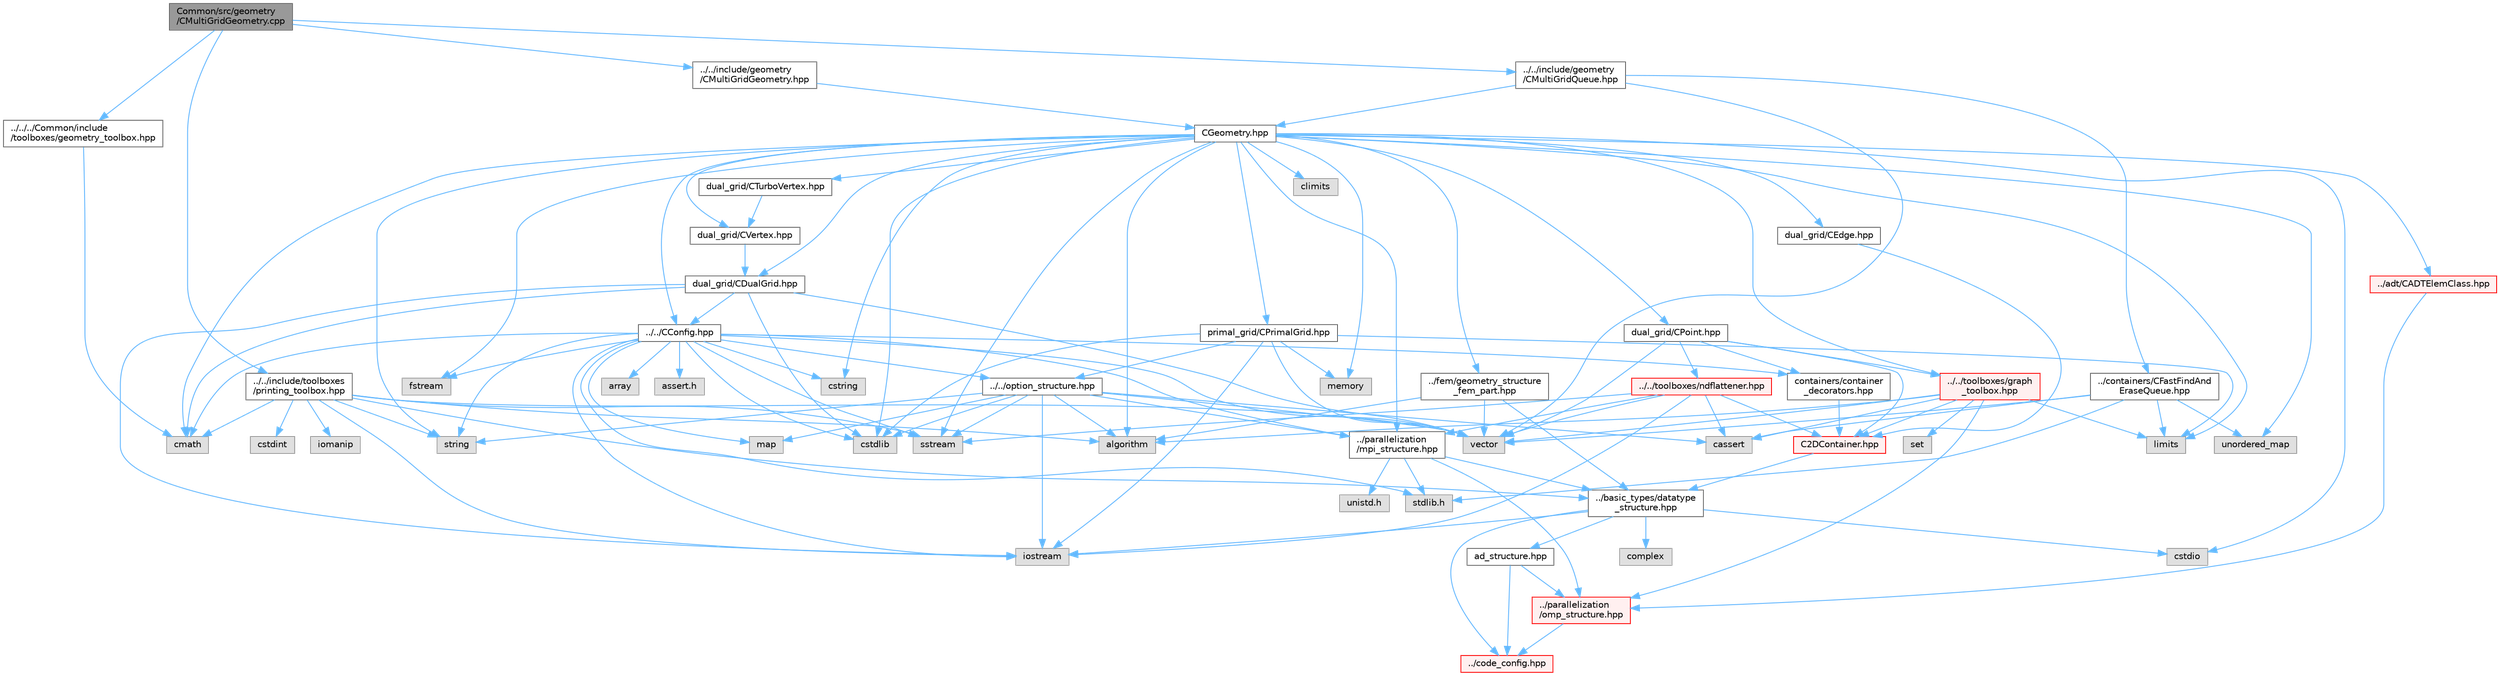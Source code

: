 digraph "Common/src/geometry/CMultiGridGeometry.cpp"
{
 // LATEX_PDF_SIZE
  bgcolor="transparent";
  edge [fontname=Helvetica,fontsize=10,labelfontname=Helvetica,labelfontsize=10];
  node [fontname=Helvetica,fontsize=10,shape=box,height=0.2,width=0.4];
  Node1 [id="Node000001",label="Common/src/geometry\l/CMultiGridGeometry.cpp",height=0.2,width=0.4,color="gray40", fillcolor="grey60", style="filled", fontcolor="black",tooltip="Implementation of the multigrid geometry class."];
  Node1 -> Node2 [id="edge1_Node000001_Node000002",color="steelblue1",style="solid",tooltip=" "];
  Node2 [id="Node000002",label="../../include/geometry\l/CMultiGridGeometry.hpp",height=0.2,width=0.4,color="grey40", fillcolor="white", style="filled",URL="$CMultiGridGeometry_8hpp.html",tooltip="Headers of the multigrid geometry class."];
  Node2 -> Node3 [id="edge2_Node000002_Node000003",color="steelblue1",style="solid",tooltip=" "];
  Node3 [id="Node000003",label="CGeometry.hpp",height=0.2,width=0.4,color="grey40", fillcolor="white", style="filled",URL="$CGeometry_8hpp.html",tooltip="Headers of the main subroutines for creating the geometrical structure. The subroutines and functions..."];
  Node3 -> Node4 [id="edge3_Node000003_Node000004",color="steelblue1",style="solid",tooltip=" "];
  Node4 [id="Node000004",label="limits",height=0.2,width=0.4,color="grey60", fillcolor="#E0E0E0", style="filled",tooltip=" "];
  Node3 -> Node5 [id="edge4_Node000003_Node000005",color="steelblue1",style="solid",tooltip=" "];
  Node5 [id="Node000005",label="../parallelization\l/mpi_structure.hpp",height=0.2,width=0.4,color="grey40", fillcolor="white", style="filled",URL="$mpi__structure_8hpp.html",tooltip="Headers of the mpi interface for generalized datatypes. The subroutines and functions are in the mpi_..."];
  Node5 -> Node6 [id="edge5_Node000005_Node000006",color="steelblue1",style="solid",tooltip=" "];
  Node6 [id="Node000006",label="stdlib.h",height=0.2,width=0.4,color="grey60", fillcolor="#E0E0E0", style="filled",tooltip=" "];
  Node5 -> Node7 [id="edge6_Node000005_Node000007",color="steelblue1",style="solid",tooltip=" "];
  Node7 [id="Node000007",label="../basic_types/datatype\l_structure.hpp",height=0.2,width=0.4,color="grey40", fillcolor="white", style="filled",URL="$datatype__structure_8hpp.html",tooltip="Headers for generalized datatypes, defines an interface for AD types."];
  Node7 -> Node8 [id="edge7_Node000007_Node000008",color="steelblue1",style="solid",tooltip=" "];
  Node8 [id="Node000008",label="iostream",height=0.2,width=0.4,color="grey60", fillcolor="#E0E0E0", style="filled",tooltip=" "];
  Node7 -> Node9 [id="edge8_Node000007_Node000009",color="steelblue1",style="solid",tooltip=" "];
  Node9 [id="Node000009",label="complex",height=0.2,width=0.4,color="grey60", fillcolor="#E0E0E0", style="filled",tooltip=" "];
  Node7 -> Node10 [id="edge9_Node000007_Node000010",color="steelblue1",style="solid",tooltip=" "];
  Node10 [id="Node000010",label="cstdio",height=0.2,width=0.4,color="grey60", fillcolor="#E0E0E0", style="filled",tooltip=" "];
  Node7 -> Node11 [id="edge10_Node000007_Node000011",color="steelblue1",style="solid",tooltip=" "];
  Node11 [id="Node000011",label="../code_config.hpp",height=0.2,width=0.4,color="red", fillcolor="#FFF0F0", style="filled",URL="$code__config_8hpp.html",tooltip="Header file for collecting common macros, definitions and type configurations."];
  Node7 -> Node13 [id="edge11_Node000007_Node000013",color="steelblue1",style="solid",tooltip=" "];
  Node13 [id="Node000013",label="ad_structure.hpp",height=0.2,width=0.4,color="grey40", fillcolor="white", style="filled",URL="$ad__structure_8hpp.html",tooltip="Main routines for the algorithmic differentiation (AD) structure."];
  Node13 -> Node11 [id="edge12_Node000013_Node000011",color="steelblue1",style="solid",tooltip=" "];
  Node13 -> Node14 [id="edge13_Node000013_Node000014",color="steelblue1",style="solid",tooltip=" "];
  Node14 [id="Node000014",label="../parallelization\l/omp_structure.hpp",height=0.2,width=0.4,color="red", fillcolor="#FFF0F0", style="filled",URL="$omp__structure_8hpp.html",tooltip="OpenMP interface header, provides compatibility functions if the code is built without OpenMP support..."];
  Node14 -> Node11 [id="edge14_Node000014_Node000011",color="steelblue1",style="solid",tooltip=" "];
  Node5 -> Node17 [id="edge15_Node000005_Node000017",color="steelblue1",style="solid",tooltip=" "];
  Node17 [id="Node000017",label="unistd.h",height=0.2,width=0.4,color="grey60", fillcolor="#E0E0E0", style="filled",tooltip=" "];
  Node5 -> Node14 [id="edge16_Node000005_Node000014",color="steelblue1",style="solid",tooltip=" "];
  Node3 -> Node18 [id="edge17_Node000003_Node000018",color="steelblue1",style="solid",tooltip=" "];
  Node18 [id="Node000018",label="string",height=0.2,width=0.4,color="grey60", fillcolor="#E0E0E0", style="filled",tooltip=" "];
  Node3 -> Node19 [id="edge18_Node000003_Node000019",color="steelblue1",style="solid",tooltip=" "];
  Node19 [id="Node000019",label="fstream",height=0.2,width=0.4,color="grey60", fillcolor="#E0E0E0", style="filled",tooltip=" "];
  Node3 -> Node20 [id="edge19_Node000003_Node000020",color="steelblue1",style="solid",tooltip=" "];
  Node20 [id="Node000020",label="sstream",height=0.2,width=0.4,color="grey60", fillcolor="#E0E0E0", style="filled",tooltip=" "];
  Node3 -> Node21 [id="edge20_Node000003_Node000021",color="steelblue1",style="solid",tooltip=" "];
  Node21 [id="Node000021",label="cmath",height=0.2,width=0.4,color="grey60", fillcolor="#E0E0E0", style="filled",tooltip=" "];
  Node3 -> Node22 [id="edge21_Node000003_Node000022",color="steelblue1",style="solid",tooltip=" "];
  Node22 [id="Node000022",label="algorithm",height=0.2,width=0.4,color="grey60", fillcolor="#E0E0E0", style="filled",tooltip=" "];
  Node3 -> Node23 [id="edge22_Node000003_Node000023",color="steelblue1",style="solid",tooltip=" "];
  Node23 [id="Node000023",label="cstring",height=0.2,width=0.4,color="grey60", fillcolor="#E0E0E0", style="filled",tooltip=" "];
  Node3 -> Node10 [id="edge23_Node000003_Node000010",color="steelblue1",style="solid",tooltip=" "];
  Node3 -> Node24 [id="edge24_Node000003_Node000024",color="steelblue1",style="solid",tooltip=" "];
  Node24 [id="Node000024",label="cstdlib",height=0.2,width=0.4,color="grey60", fillcolor="#E0E0E0", style="filled",tooltip=" "];
  Node3 -> Node25 [id="edge25_Node000003_Node000025",color="steelblue1",style="solid",tooltip=" "];
  Node25 [id="Node000025",label="climits",height=0.2,width=0.4,color="grey60", fillcolor="#E0E0E0", style="filled",tooltip=" "];
  Node3 -> Node26 [id="edge26_Node000003_Node000026",color="steelblue1",style="solid",tooltip=" "];
  Node26 [id="Node000026",label="memory",height=0.2,width=0.4,color="grey60", fillcolor="#E0E0E0", style="filled",tooltip=" "];
  Node3 -> Node27 [id="edge27_Node000003_Node000027",color="steelblue1",style="solid",tooltip=" "];
  Node27 [id="Node000027",label="unordered_map",height=0.2,width=0.4,color="grey60", fillcolor="#E0E0E0", style="filled",tooltip=" "];
  Node3 -> Node28 [id="edge28_Node000003_Node000028",color="steelblue1",style="solid",tooltip=" "];
  Node28 [id="Node000028",label="primal_grid/CPrimalGrid.hpp",height=0.2,width=0.4,color="grey40", fillcolor="white", style="filled",URL="$CPrimalGrid_8hpp.html",tooltip="Headers of the main subroutines for storing the primal grid structure. The subroutines and functions ..."];
  Node28 -> Node8 [id="edge29_Node000028_Node000008",color="steelblue1",style="solid",tooltip=" "];
  Node28 -> Node29 [id="edge30_Node000028_Node000029",color="steelblue1",style="solid",tooltip=" "];
  Node29 [id="Node000029",label="vector",height=0.2,width=0.4,color="grey60", fillcolor="#E0E0E0", style="filled",tooltip=" "];
  Node28 -> Node4 [id="edge31_Node000028_Node000004",color="steelblue1",style="solid",tooltip=" "];
  Node28 -> Node24 [id="edge32_Node000028_Node000024",color="steelblue1",style="solid",tooltip=" "];
  Node28 -> Node26 [id="edge33_Node000028_Node000026",color="steelblue1",style="solid",tooltip=" "];
  Node28 -> Node30 [id="edge34_Node000028_Node000030",color="steelblue1",style="solid",tooltip=" "];
  Node30 [id="Node000030",label="../../option_structure.hpp",height=0.2,width=0.4,color="grey40", fillcolor="white", style="filled",URL="$option__structure_8hpp.html",tooltip="Defines classes for referencing options for easy input in CConfig."];
  Node30 -> Node5 [id="edge35_Node000030_Node000005",color="steelblue1",style="solid",tooltip=" "];
  Node30 -> Node8 [id="edge36_Node000030_Node000008",color="steelblue1",style="solid",tooltip=" "];
  Node30 -> Node20 [id="edge37_Node000030_Node000020",color="steelblue1",style="solid",tooltip=" "];
  Node30 -> Node18 [id="edge38_Node000030_Node000018",color="steelblue1",style="solid",tooltip=" "];
  Node30 -> Node29 [id="edge39_Node000030_Node000029",color="steelblue1",style="solid",tooltip=" "];
  Node30 -> Node31 [id="edge40_Node000030_Node000031",color="steelblue1",style="solid",tooltip=" "];
  Node31 [id="Node000031",label="map",height=0.2,width=0.4,color="grey60", fillcolor="#E0E0E0", style="filled",tooltip=" "];
  Node30 -> Node24 [id="edge41_Node000030_Node000024",color="steelblue1",style="solid",tooltip=" "];
  Node30 -> Node22 [id="edge42_Node000030_Node000022",color="steelblue1",style="solid",tooltip=" "];
  Node30 -> Node32 [id="edge43_Node000030_Node000032",color="steelblue1",style="solid",tooltip=" "];
  Node32 [id="Node000032",label="cassert",height=0.2,width=0.4,color="grey60", fillcolor="#E0E0E0", style="filled",tooltip=" "];
  Node3 -> Node33 [id="edge44_Node000003_Node000033",color="steelblue1",style="solid",tooltip=" "];
  Node33 [id="Node000033",label="dual_grid/CDualGrid.hpp",height=0.2,width=0.4,color="grey40", fillcolor="white", style="filled",URL="$CDualGrid_8hpp.html",tooltip="Headers of the main subroutines for doing the complete dual grid structure. The subroutines and funct..."];
  Node33 -> Node21 [id="edge45_Node000033_Node000021",color="steelblue1",style="solid",tooltip=" "];
  Node33 -> Node8 [id="edge46_Node000033_Node000008",color="steelblue1",style="solid",tooltip=" "];
  Node33 -> Node24 [id="edge47_Node000033_Node000024",color="steelblue1",style="solid",tooltip=" "];
  Node33 -> Node29 [id="edge48_Node000033_Node000029",color="steelblue1",style="solid",tooltip=" "];
  Node33 -> Node34 [id="edge49_Node000033_Node000034",color="steelblue1",style="solid",tooltip=" "];
  Node34 [id="Node000034",label="../../CConfig.hpp",height=0.2,width=0.4,color="grey40", fillcolor="white", style="filled",URL="$CConfig_8hpp.html",tooltip="All the information about the definition of the physical problem. The subroutines and functions are i..."];
  Node34 -> Node5 [id="edge50_Node000034_Node000005",color="steelblue1",style="solid",tooltip=" "];
  Node34 -> Node8 [id="edge51_Node000034_Node000008",color="steelblue1",style="solid",tooltip=" "];
  Node34 -> Node24 [id="edge52_Node000034_Node000024",color="steelblue1",style="solid",tooltip=" "];
  Node34 -> Node19 [id="edge53_Node000034_Node000019",color="steelblue1",style="solid",tooltip=" "];
  Node34 -> Node20 [id="edge54_Node000034_Node000020",color="steelblue1",style="solid",tooltip=" "];
  Node34 -> Node18 [id="edge55_Node000034_Node000018",color="steelblue1",style="solid",tooltip=" "];
  Node34 -> Node23 [id="edge56_Node000034_Node000023",color="steelblue1",style="solid",tooltip=" "];
  Node34 -> Node29 [id="edge57_Node000034_Node000029",color="steelblue1",style="solid",tooltip=" "];
  Node34 -> Node35 [id="edge58_Node000034_Node000035",color="steelblue1",style="solid",tooltip=" "];
  Node35 [id="Node000035",label="array",height=0.2,width=0.4,color="grey60", fillcolor="#E0E0E0", style="filled",tooltip=" "];
  Node34 -> Node6 [id="edge59_Node000034_Node000006",color="steelblue1",style="solid",tooltip=" "];
  Node34 -> Node21 [id="edge60_Node000034_Node000021",color="steelblue1",style="solid",tooltip=" "];
  Node34 -> Node31 [id="edge61_Node000034_Node000031",color="steelblue1",style="solid",tooltip=" "];
  Node34 -> Node36 [id="edge62_Node000034_Node000036",color="steelblue1",style="solid",tooltip=" "];
  Node36 [id="Node000036",label="assert.h",height=0.2,width=0.4,color="grey60", fillcolor="#E0E0E0", style="filled",tooltip=" "];
  Node34 -> Node30 [id="edge63_Node000034_Node000030",color="steelblue1",style="solid",tooltip=" "];
  Node34 -> Node37 [id="edge64_Node000034_Node000037",color="steelblue1",style="solid",tooltip=" "];
  Node37 [id="Node000037",label="containers/container\l_decorators.hpp",height=0.2,width=0.4,color="grey40", fillcolor="white", style="filled",URL="$container__decorators_8hpp.html",tooltip="Collection of small classes that decorate C2DContainer to augment its functionality,..."];
  Node37 -> Node38 [id="edge65_Node000037_Node000038",color="steelblue1",style="solid",tooltip=" "];
  Node38 [id="Node000038",label="C2DContainer.hpp",height=0.2,width=0.4,color="red", fillcolor="#FFF0F0", style="filled",URL="$C2DContainer_8hpp.html",tooltip="A templated vector/matrix object."];
  Node38 -> Node7 [id="edge66_Node000038_Node000007",color="steelblue1",style="solid",tooltip=" "];
  Node3 -> Node47 [id="edge67_Node000003_Node000047",color="steelblue1",style="solid",tooltip=" "];
  Node47 [id="Node000047",label="dual_grid/CPoint.hpp",height=0.2,width=0.4,color="grey40", fillcolor="white", style="filled",URL="$CPoint_8hpp.html",tooltip="Declaration of the point class that stores geometric and adjacency information for dual control volum..."];
  Node47 -> Node38 [id="edge68_Node000047_Node000038",color="steelblue1",style="solid",tooltip=" "];
  Node47 -> Node37 [id="edge69_Node000047_Node000037",color="steelblue1",style="solid",tooltip=" "];
  Node47 -> Node48 [id="edge70_Node000047_Node000048",color="steelblue1",style="solid",tooltip=" "];
  Node48 [id="Node000048",label="../../toolboxes/graph\l_toolbox.hpp",height=0.2,width=0.4,color="red", fillcolor="#FFF0F0", style="filled",URL="$graph__toolbox_8hpp.html",tooltip="Functions and classes to build/represent sparse graphs or sparse patterns."];
  Node48 -> Node38 [id="edge71_Node000048_Node000038",color="steelblue1",style="solid",tooltip=" "];
  Node48 -> Node14 [id="edge72_Node000048_Node000014",color="steelblue1",style="solid",tooltip=" "];
  Node48 -> Node49 [id="edge73_Node000048_Node000049",color="steelblue1",style="solid",tooltip=" "];
  Node49 [id="Node000049",label="set",height=0.2,width=0.4,color="grey60", fillcolor="#E0E0E0", style="filled",tooltip=" "];
  Node48 -> Node29 [id="edge74_Node000048_Node000029",color="steelblue1",style="solid",tooltip=" "];
  Node48 -> Node4 [id="edge75_Node000048_Node000004",color="steelblue1",style="solid",tooltip=" "];
  Node48 -> Node32 [id="edge76_Node000048_Node000032",color="steelblue1",style="solid",tooltip=" "];
  Node48 -> Node22 [id="edge77_Node000048_Node000022",color="steelblue1",style="solid",tooltip=" "];
  Node47 -> Node29 [id="edge78_Node000047_Node000029",color="steelblue1",style="solid",tooltip=" "];
  Node47 -> Node51 [id="edge79_Node000047_Node000051",color="steelblue1",style="solid",tooltip=" "];
  Node51 [id="Node000051",label="../../toolboxes/ndflattener.hpp",height=0.2,width=0.4,color="red", fillcolor="#FFF0F0", style="filled",URL="$ndflattener_8hpp.html",tooltip="Flatten pointer-to-pointer-... arrays for MPI communication."];
  Node51 -> Node32 [id="edge80_Node000051_Node000032",color="steelblue1",style="solid",tooltip=" "];
  Node51 -> Node8 [id="edge81_Node000051_Node000008",color="steelblue1",style="solid",tooltip=" "];
  Node51 -> Node20 [id="edge82_Node000051_Node000020",color="steelblue1",style="solid",tooltip=" "];
  Node51 -> Node29 [id="edge83_Node000051_Node000029",color="steelblue1",style="solid",tooltip=" "];
  Node51 -> Node38 [id="edge84_Node000051_Node000038",color="steelblue1",style="solid",tooltip=" "];
  Node51 -> Node5 [id="edge85_Node000051_Node000005",color="steelblue1",style="solid",tooltip=" "];
  Node3 -> Node52 [id="edge86_Node000003_Node000052",color="steelblue1",style="solid",tooltip=" "];
  Node52 [id="Node000052",label="dual_grid/CEdge.hpp",height=0.2,width=0.4,color="grey40", fillcolor="white", style="filled",URL="$CEdge_8hpp.html",tooltip="Declaration of the edge class CEdge.cpp file."];
  Node52 -> Node38 [id="edge87_Node000052_Node000038",color="steelblue1",style="solid",tooltip=" "];
  Node3 -> Node53 [id="edge88_Node000003_Node000053",color="steelblue1",style="solid",tooltip=" "];
  Node53 [id="Node000053",label="dual_grid/CVertex.hpp",height=0.2,width=0.4,color="grey40", fillcolor="white", style="filled",URL="$CVertex_8hpp.html",tooltip="Headers of the main subroutines for doing the complete dual grid structure. The subroutines and funct..."];
  Node53 -> Node33 [id="edge89_Node000053_Node000033",color="steelblue1",style="solid",tooltip=" "];
  Node3 -> Node54 [id="edge90_Node000003_Node000054",color="steelblue1",style="solid",tooltip=" "];
  Node54 [id="Node000054",label="dual_grid/CTurboVertex.hpp",height=0.2,width=0.4,color="grey40", fillcolor="white", style="filled",URL="$CTurboVertex_8hpp.html",tooltip="Headers of the main subroutines for doing the complete dual grid structure. The subroutines and funct..."];
  Node54 -> Node53 [id="edge91_Node000054_Node000053",color="steelblue1",style="solid",tooltip=" "];
  Node3 -> Node34 [id="edge92_Node000003_Node000034",color="steelblue1",style="solid",tooltip=" "];
  Node3 -> Node55 [id="edge93_Node000003_Node000055",color="steelblue1",style="solid",tooltip=" "];
  Node55 [id="Node000055",label="../fem/geometry_structure\l_fem_part.hpp",height=0.2,width=0.4,color="grey40", fillcolor="white", style="filled",URL="$geometry__structure__fem__part_8hpp.html",tooltip="Helper classes for the Fluid FEM solver."];
  Node55 -> Node7 [id="edge94_Node000055_Node000007",color="steelblue1",style="solid",tooltip=" "];
  Node55 -> Node29 [id="edge95_Node000055_Node000029",color="steelblue1",style="solid",tooltip=" "];
  Node55 -> Node22 [id="edge96_Node000055_Node000022",color="steelblue1",style="solid",tooltip=" "];
  Node3 -> Node48 [id="edge97_Node000003_Node000048",color="steelblue1",style="solid",tooltip=" "];
  Node3 -> Node56 [id="edge98_Node000003_Node000056",color="steelblue1",style="solid",tooltip=" "];
  Node56 [id="Node000056",label="../adt/CADTElemClass.hpp",height=0.2,width=0.4,color="red", fillcolor="#FFF0F0", style="filled",URL="$CADTElemClass_8hpp.html",tooltip="Class for storing an ADT of (linear) elements in an arbitrary number of dimensions."];
  Node56 -> Node14 [id="edge99_Node000056_Node000014",color="steelblue1",style="solid",tooltip=" "];
  Node1 -> Node60 [id="edge100_Node000001_Node000060",color="steelblue1",style="solid",tooltip=" "];
  Node60 [id="Node000060",label="../../include/geometry\l/CMultiGridQueue.hpp",height=0.2,width=0.4,color="grey40", fillcolor="white", style="filled",URL="$CMultiGridQueue_8hpp.html",tooltip="Header of the multigrid queue class for the FVM solver. The subroutines and functions are in the CMul..."];
  Node60 -> Node29 [id="edge101_Node000060_Node000029",color="steelblue1",style="solid",tooltip=" "];
  Node60 -> Node61 [id="edge102_Node000060_Node000061",color="steelblue1",style="solid",tooltip=" "];
  Node61 [id="Node000061",label="../containers/CFastFindAnd\lEraseQueue.hpp",height=0.2,width=0.4,color="grey40", fillcolor="white", style="filled",URL="$CFastFindAndEraseQueue_8hpp.html",tooltip="A queue-type container (push back, pop front), but with fast deletion of arbitrary items (possibly in..."];
  Node61 -> Node32 [id="edge103_Node000061_Node000032",color="steelblue1",style="solid",tooltip=" "];
  Node61 -> Node6 [id="edge104_Node000061_Node000006",color="steelblue1",style="solid",tooltip=" "];
  Node61 -> Node4 [id="edge105_Node000061_Node000004",color="steelblue1",style="solid",tooltip=" "];
  Node61 -> Node29 [id="edge106_Node000061_Node000029",color="steelblue1",style="solid",tooltip=" "];
  Node61 -> Node27 [id="edge107_Node000061_Node000027",color="steelblue1",style="solid",tooltip=" "];
  Node60 -> Node3 [id="edge108_Node000060_Node000003",color="steelblue1",style="solid",tooltip=" "];
  Node1 -> Node62 [id="edge109_Node000001_Node000062",color="steelblue1",style="solid",tooltip=" "];
  Node62 [id="Node000062",label="../../include/toolboxes\l/printing_toolbox.hpp",height=0.2,width=0.4,color="grey40", fillcolor="white", style="filled",URL="$printing__toolbox_8hpp.html",tooltip="Header file for the printing toolbox."];
  Node62 -> Node8 [id="edge110_Node000062_Node000008",color="steelblue1",style="solid",tooltip=" "];
  Node62 -> Node63 [id="edge111_Node000062_Node000063",color="steelblue1",style="solid",tooltip=" "];
  Node63 [id="Node000063",label="iomanip",height=0.2,width=0.4,color="grey60", fillcolor="#E0E0E0", style="filled",tooltip=" "];
  Node62 -> Node42 [id="edge112_Node000062_Node000042",color="steelblue1",style="solid",tooltip=" "];
  Node42 [id="Node000042",label="cstdint",height=0.2,width=0.4,color="grey60", fillcolor="#E0E0E0", style="filled",tooltip=" "];
  Node62 -> Node29 [id="edge113_Node000062_Node000029",color="steelblue1",style="solid",tooltip=" "];
  Node62 -> Node18 [id="edge114_Node000062_Node000018",color="steelblue1",style="solid",tooltip=" "];
  Node62 -> Node20 [id="edge115_Node000062_Node000020",color="steelblue1",style="solid",tooltip=" "];
  Node62 -> Node21 [id="edge116_Node000062_Node000021",color="steelblue1",style="solid",tooltip=" "];
  Node62 -> Node22 [id="edge117_Node000062_Node000022",color="steelblue1",style="solid",tooltip=" "];
  Node62 -> Node7 [id="edge118_Node000062_Node000007",color="steelblue1",style="solid",tooltip=" "];
  Node1 -> Node64 [id="edge119_Node000001_Node000064",color="steelblue1",style="solid",tooltip=" "];
  Node64 [id="Node000064",label="../../../Common/include\l/toolboxes/geometry_toolbox.hpp",height=0.2,width=0.4,color="grey40", fillcolor="white", style="filled",URL="$geometry__toolbox_8hpp.html",tooltip="Collection of common lightweight geometry-oriented methods."];
  Node64 -> Node21 [id="edge120_Node000064_Node000021",color="steelblue1",style="solid",tooltip=" "];
}
